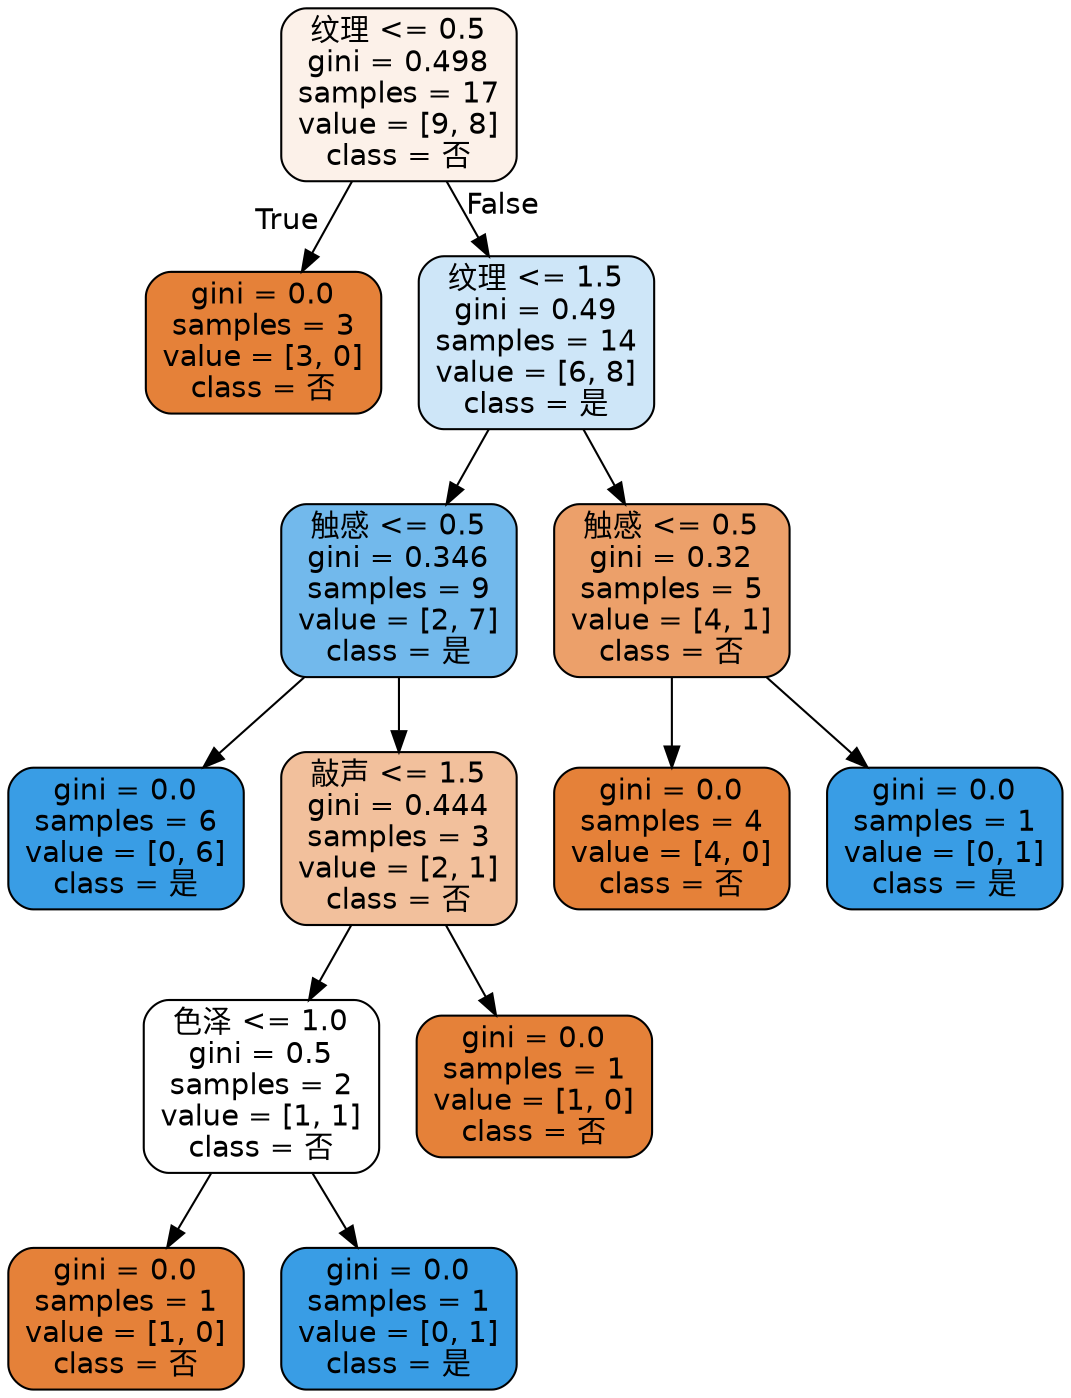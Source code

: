 digraph Tree {
node [shape=box, style="filled, rounded", color="black", fontname="helvetica"] ;
edge [fontname="helvetica"] ;
0 [label="纹理 <= 0.5\ngini = 0.498\nsamples = 17\nvalue = [9, 8]\nclass = 否", fillcolor="#fcf1e9"] ;
1 [label="gini = 0.0\nsamples = 3\nvalue = [3, 0]\nclass = 否", fillcolor="#e58139"] ;
0 -> 1 [labeldistance=2.5, labelangle=45, headlabel="True"] ;
2 [label="纹理 <= 1.5\ngini = 0.49\nsamples = 14\nvalue = [6, 8]\nclass = 是", fillcolor="#cee6f8"] ;
0 -> 2 [labeldistance=2.5, labelangle=-45, headlabel="False"] ;
3 [label="触感 <= 0.5\ngini = 0.346\nsamples = 9\nvalue = [2, 7]\nclass = 是", fillcolor="#72b9ec"] ;
2 -> 3 ;
4 [label="gini = 0.0\nsamples = 6\nvalue = [0, 6]\nclass = 是", fillcolor="#399de5"] ;
3 -> 4 ;
5 [label="敲声 <= 1.5\ngini = 0.444\nsamples = 3\nvalue = [2, 1]\nclass = 否", fillcolor="#f2c09c"] ;
3 -> 5 ;
6 [label="色泽 <= 1.0\ngini = 0.5\nsamples = 2\nvalue = [1, 1]\nclass = 否", fillcolor="#ffffff"] ;
5 -> 6 ;
7 [label="gini = 0.0\nsamples = 1\nvalue = [1, 0]\nclass = 否", fillcolor="#e58139"] ;
6 -> 7 ;
8 [label="gini = 0.0\nsamples = 1\nvalue = [0, 1]\nclass = 是", fillcolor="#399de5"] ;
6 -> 8 ;
9 [label="gini = 0.0\nsamples = 1\nvalue = [1, 0]\nclass = 否", fillcolor="#e58139"] ;
5 -> 9 ;
10 [label="触感 <= 0.5\ngini = 0.32\nsamples = 5\nvalue = [4, 1]\nclass = 否", fillcolor="#eca06a"] ;
2 -> 10 ;
11 [label="gini = 0.0\nsamples = 4\nvalue = [4, 0]\nclass = 否", fillcolor="#e58139"] ;
10 -> 11 ;
12 [label="gini = 0.0\nsamples = 1\nvalue = [0, 1]\nclass = 是", fillcolor="#399de5"] ;
10 -> 12 ;
}